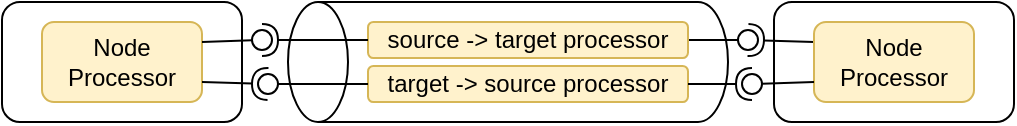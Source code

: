 <mxfile version="20.3.0" type="device"><diagram id="UhjeMTFuKwbWv0BOZ_KE" name="Page-1"><mxGraphModel dx="1422" dy="1945" grid="1" gridSize="10" guides="1" tooltips="1" connect="1" arrows="1" fold="1" page="1" pageScale="1" pageWidth="850" pageHeight="1100" math="0" shadow="0"><root><mxCell id="0"/><mxCell id="1" parent="0"/><mxCell id="pFYEI5Ns_PsrVRiPd8xI-1" value="" style="shape=cylinder3;whiteSpace=wrap;html=1;boundedLbl=1;backgroundOutline=1;size=15;rotation=-90;" parent="1" vertex="1"><mxGeometry x="340" y="120" width="60" height="220" as="geometry"/></mxCell><mxCell id="pFYEI5Ns_PsrVRiPd8xI-2" value="" style="rounded=1;whiteSpace=wrap;html=1;" parent="1" vertex="1"><mxGeometry x="117" y="200" width="120" height="60" as="geometry"/></mxCell><mxCell id="pFYEI5Ns_PsrVRiPd8xI-3" value="" style="rounded=1;whiteSpace=wrap;html=1;" parent="1" vertex="1"><mxGeometry x="503" y="200" width="120" height="60" as="geometry"/></mxCell><mxCell id="pFYEI5Ns_PsrVRiPd8xI-4" value="" style="rounded=0;orthogonalLoop=1;jettySize=auto;html=1;endArrow=none;endFill=0;sketch=0;sourcePerimeterSpacing=0;targetPerimeterSpacing=0;exitX=1;exitY=0.5;exitDx=0;exitDy=0;" parent="1" source="pFYEI5Ns_PsrVRiPd8xI-9" target="pFYEI5Ns_PsrVRiPd8xI-6" edge="1"><mxGeometry relative="1" as="geometry"><mxPoint x="470" y="219" as="sourcePoint"/></mxGeometry></mxCell><mxCell id="pFYEI5Ns_PsrVRiPd8xI-5" value="" style="rounded=0;orthogonalLoop=1;jettySize=auto;html=1;endArrow=halfCircle;endFill=0;entryX=0.5;entryY=0.5;endSize=6;strokeWidth=1;sketch=0;exitX=0;exitY=0.25;exitDx=0;exitDy=0;" parent="1" source="pFYEI5Ns_PsrVRiPd8xI-8" target="pFYEI5Ns_PsrVRiPd8xI-6" edge="1"><mxGeometry relative="1" as="geometry"><mxPoint x="510" y="219" as="sourcePoint"/></mxGeometry></mxCell><mxCell id="pFYEI5Ns_PsrVRiPd8xI-6" value="" style="ellipse;whiteSpace=wrap;html=1;align=center;aspect=fixed;resizable=0;points=[];outlineConnect=0;sketch=0;" parent="1" vertex="1"><mxGeometry x="485" y="214" width="10" height="10" as="geometry"/></mxCell><mxCell id="pFYEI5Ns_PsrVRiPd8xI-7" value="Node Processor" style="rounded=1;whiteSpace=wrap;html=1;fillColor=#fff2cc;strokeColor=#d6b656;" parent="1" vertex="1"><mxGeometry x="137" y="210" width="80" height="40" as="geometry"/></mxCell><mxCell id="pFYEI5Ns_PsrVRiPd8xI-8" value="Node Processor" style="rounded=1;whiteSpace=wrap;html=1;fillColor=#fff2cc;strokeColor=#d6b656;" parent="1" vertex="1"><mxGeometry x="523" y="210" width="80" height="40" as="geometry"/></mxCell><mxCell id="pFYEI5Ns_PsrVRiPd8xI-9" value="source -&amp;gt; target processor" style="rounded=1;whiteSpace=wrap;html=1;fillColor=#fff2cc;strokeColor=#d6b656;" parent="1" vertex="1"><mxGeometry x="300" y="210" width="160" height="18" as="geometry"/></mxCell><mxCell id="pFYEI5Ns_PsrVRiPd8xI-10" value="target -&amp;gt; source processor" style="rounded=1;whiteSpace=wrap;html=1;fillColor=#fff2cc;strokeColor=#d6b656;" parent="1" vertex="1"><mxGeometry x="300" y="232" width="160" height="18" as="geometry"/></mxCell><mxCell id="pFYEI5Ns_PsrVRiPd8xI-20" value="" style="rounded=0;orthogonalLoop=1;jettySize=auto;html=1;endArrow=none;endFill=0;sketch=0;sourcePerimeterSpacing=0;targetPerimeterSpacing=0;exitX=1;exitY=0.25;exitDx=0;exitDy=0;" parent="1" source="pFYEI5Ns_PsrVRiPd8xI-7" target="pFYEI5Ns_PsrVRiPd8xI-22" edge="1"><mxGeometry relative="1" as="geometry"><mxPoint x="227" y="219" as="sourcePoint"/></mxGeometry></mxCell><mxCell id="pFYEI5Ns_PsrVRiPd8xI-21" value="" style="rounded=0;orthogonalLoop=1;jettySize=auto;html=1;endArrow=halfCircle;endFill=0;entryX=0.5;entryY=0.5;endSize=6;strokeWidth=1;sketch=0;" parent="1" source="pFYEI5Ns_PsrVRiPd8xI-9" target="pFYEI5Ns_PsrVRiPd8xI-22" edge="1"><mxGeometry relative="1" as="geometry"><mxPoint x="267" y="219" as="sourcePoint"/></mxGeometry></mxCell><mxCell id="pFYEI5Ns_PsrVRiPd8xI-22" value="" style="ellipse;whiteSpace=wrap;html=1;align=center;aspect=fixed;resizable=0;points=[];outlineConnect=0;sketch=0;" parent="1" vertex="1"><mxGeometry x="242" y="214" width="10" height="10" as="geometry"/></mxCell><mxCell id="pFYEI5Ns_PsrVRiPd8xI-23" value="" style="rounded=0;orthogonalLoop=1;jettySize=auto;html=1;endArrow=none;endFill=0;sketch=0;sourcePerimeterSpacing=0;targetPerimeterSpacing=0;" parent="1" source="pFYEI5Ns_PsrVRiPd8xI-10" target="pFYEI5Ns_PsrVRiPd8xI-25" edge="1"><mxGeometry relative="1" as="geometry"><mxPoint x="270" y="241" as="sourcePoint"/></mxGeometry></mxCell><mxCell id="pFYEI5Ns_PsrVRiPd8xI-24" value="" style="rounded=0;orthogonalLoop=1;jettySize=auto;html=1;endArrow=halfCircle;endFill=0;entryX=0.5;entryY=0.5;endSize=6;strokeWidth=1;sketch=0;exitX=1;exitY=0.75;exitDx=0;exitDy=0;" parent="1" source="pFYEI5Ns_PsrVRiPd8xI-7" target="pFYEI5Ns_PsrVRiPd8xI-25" edge="1"><mxGeometry relative="1" as="geometry"><mxPoint x="200" y="241" as="sourcePoint"/></mxGeometry></mxCell><mxCell id="pFYEI5Ns_PsrVRiPd8xI-25" value="" style="ellipse;whiteSpace=wrap;html=1;align=center;aspect=fixed;resizable=0;points=[];outlineConnect=0;sketch=0;" parent="1" vertex="1"><mxGeometry x="245" y="236" width="10" height="10" as="geometry"/></mxCell><mxCell id="pFYEI5Ns_PsrVRiPd8xI-26" value="" style="rounded=0;orthogonalLoop=1;jettySize=auto;html=1;endArrow=none;endFill=0;sketch=0;sourcePerimeterSpacing=0;targetPerimeterSpacing=0;exitX=0;exitY=0.75;exitDx=0;exitDy=0;" parent="1" source="pFYEI5Ns_PsrVRiPd8xI-8" target="pFYEI5Ns_PsrVRiPd8xI-28" edge="1"><mxGeometry relative="1" as="geometry"><mxPoint x="512" y="241" as="sourcePoint"/></mxGeometry></mxCell><mxCell id="pFYEI5Ns_PsrVRiPd8xI-27" value="" style="rounded=0;orthogonalLoop=1;jettySize=auto;html=1;endArrow=halfCircle;endFill=0;entryX=0.5;entryY=0.5;endSize=6;strokeWidth=1;sketch=0;exitX=1;exitY=0.5;exitDx=0;exitDy=0;" parent="1" source="pFYEI5Ns_PsrVRiPd8xI-10" target="pFYEI5Ns_PsrVRiPd8xI-28" edge="1"><mxGeometry relative="1" as="geometry"><mxPoint x="470" y="241" as="sourcePoint"/></mxGeometry></mxCell><mxCell id="pFYEI5Ns_PsrVRiPd8xI-28" value="" style="ellipse;whiteSpace=wrap;html=1;align=center;aspect=fixed;resizable=0;points=[];outlineConnect=0;sketch=0;" parent="1" vertex="1"><mxGeometry x="487" y="236" width="10" height="10" as="geometry"/></mxCell></root></mxGraphModel></diagram></mxfile>